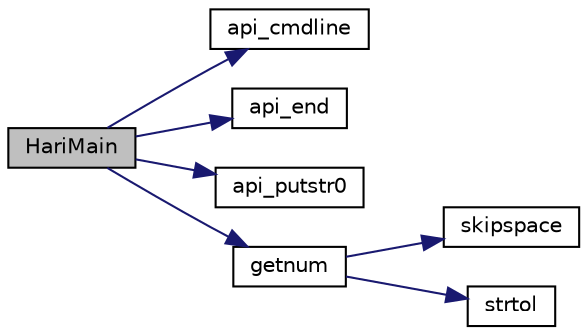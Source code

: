 digraph "HariMain"
{
 // LATEX_PDF_SIZE
  edge [fontname="Helvetica",fontsize="10",labelfontname="Helvetica",labelfontsize="10"];
  node [fontname="Helvetica",fontsize="10",shape=record];
  rankdir="LR";
  Node1 [label="HariMain",height=0.2,width=0.4,color="black", fillcolor="grey75", style="filled", fontcolor="black",tooltip=" "];
  Node1 -> Node2 [color="midnightblue",fontsize="10",style="solid",fontname="Helvetica"];
  Node2 [label="api_cmdline",height=0.2,width=0.4,color="black", fillcolor="white", style="filled",URL="$apilib_8h.html#ac8bc75d7141e66f2637c025f84047776",tooltip="コマンドラインの取得を行います"];
  Node1 -> Node3 [color="midnightblue",fontsize="10",style="solid",fontname="Helvetica"];
  Node3 [label="api_end",height=0.2,width=0.4,color="black", fillcolor="white", style="filled",URL="$apilib_8h.html#ad75f3bbaa1d5c628c07566f9eba2dba3",tooltip="終了API"];
  Node1 -> Node4 [color="midnightblue",fontsize="10",style="solid",fontname="Helvetica"];
  Node4 [label="api_putstr0",height=0.2,width=0.4,color="black", fillcolor="white", style="filled",URL="$apilib_8h.html#af73b71034391b78e6e7973d201eca509",tooltip="文字列表示する"];
  Node1 -> Node5 [color="midnightblue",fontsize="10",style="solid",fontname="Helvetica"];
  Node5 [label="getnum",height=0.2,width=0.4,color="black", fillcolor="white", style="filled",URL="$calc_8c.html#a299ff39345f789baea92196d7b5f45b3",tooltip=" "];
  Node5 -> Node6 [color="midnightblue",fontsize="10",style="solid",fontname="Helvetica"];
  Node6 [label="skipspace",height=0.2,width=0.4,color="black", fillcolor="white", style="filled",URL="$calc_8c.html#a3e5cd045e450758b2af6ec8c46418a2f",tooltip=" "];
  Node5 -> Node7 [color="midnightblue",fontsize="10",style="solid",fontname="Helvetica"];
  Node7 [label="strtol",height=0.2,width=0.4,color="black", fillcolor="white", style="filled",URL="$calc_8c.html#a7418ba78f60266251451ba514438fb26",tooltip=" "];
}
